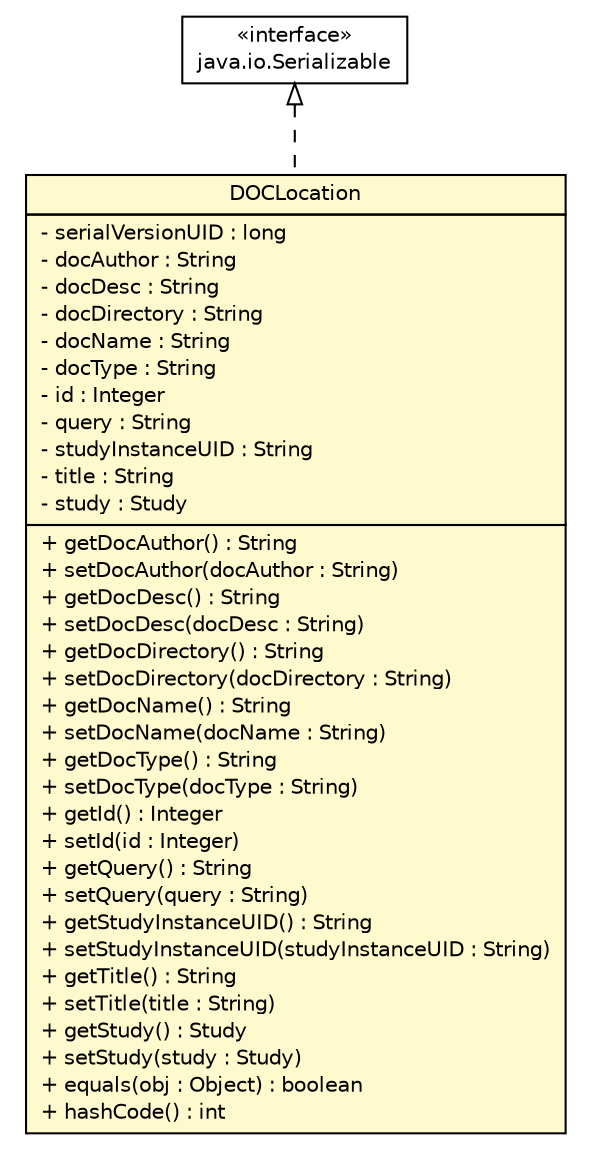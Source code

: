 #!/usr/local/bin/dot
#
# Class diagram 
# Generated by UmlGraph version 4.8 (http://www.spinellis.gr/sw/umlgraph)
#

digraph G {
	edge [fontname="Helvetica",fontsize=10,labelfontname="Helvetica",labelfontsize=10];
	node [fontname="Helvetica",fontsize=10,shape=plaintext];
	// gov.nih.nci.ncia.updateabledomain.DOCLocation
	c58035 [label=<<table border="0" cellborder="1" cellspacing="0" cellpadding="2" port="p" bgcolor="lemonChiffon" href="./DOCLocation.html">
		<tr><td><table border="0" cellspacing="0" cellpadding="1">
			<tr><td> DOCLocation </td></tr>
		</table></td></tr>
		<tr><td><table border="0" cellspacing="0" cellpadding="1">
			<tr><td align="left"> - serialVersionUID : long </td></tr>
			<tr><td align="left"> - docAuthor : String </td></tr>
			<tr><td align="left"> - docDesc : String </td></tr>
			<tr><td align="left"> - docDirectory : String </td></tr>
			<tr><td align="left"> - docName : String </td></tr>
			<tr><td align="left"> - docType : String </td></tr>
			<tr><td align="left"> - id : Integer </td></tr>
			<tr><td align="left"> - query : String </td></tr>
			<tr><td align="left"> - studyInstanceUID : String </td></tr>
			<tr><td align="left"> - title : String </td></tr>
			<tr><td align="left"> - study : Study </td></tr>
		</table></td></tr>
		<tr><td><table border="0" cellspacing="0" cellpadding="1">
			<tr><td align="left"> + getDocAuthor() : String </td></tr>
			<tr><td align="left"> + setDocAuthor(docAuthor : String) </td></tr>
			<tr><td align="left"> + getDocDesc() : String </td></tr>
			<tr><td align="left"> + setDocDesc(docDesc : String) </td></tr>
			<tr><td align="left"> + getDocDirectory() : String </td></tr>
			<tr><td align="left"> + setDocDirectory(docDirectory : String) </td></tr>
			<tr><td align="left"> + getDocName() : String </td></tr>
			<tr><td align="left"> + setDocName(docName : String) </td></tr>
			<tr><td align="left"> + getDocType() : String </td></tr>
			<tr><td align="left"> + setDocType(docType : String) </td></tr>
			<tr><td align="left"> + getId() : Integer </td></tr>
			<tr><td align="left"> + setId(id : Integer) </td></tr>
			<tr><td align="left"> + getQuery() : String </td></tr>
			<tr><td align="left"> + setQuery(query : String) </td></tr>
			<tr><td align="left"> + getStudyInstanceUID() : String </td></tr>
			<tr><td align="left"> + setStudyInstanceUID(studyInstanceUID : String) </td></tr>
			<tr><td align="left"> + getTitle() : String </td></tr>
			<tr><td align="left"> + setTitle(title : String) </td></tr>
			<tr><td align="left"> + getStudy() : Study </td></tr>
			<tr><td align="left"> + setStudy(study : Study) </td></tr>
			<tr><td align="left"> + equals(obj : Object) : boolean </td></tr>
			<tr><td align="left"> + hashCode() : int </td></tr>
		</table></td></tr>
		</table>>, fontname="Helvetica", fontcolor="black", fontsize=10.0];
	//gov.nih.nci.ncia.updateabledomain.DOCLocation implements java.io.Serializable
	c58085:p -> c58035:p [dir=back,arrowtail=empty,style=dashed];
	// java.io.Serializable
	c58085 [label=<<table border="0" cellborder="1" cellspacing="0" cellpadding="2" port="p" href="http://java.sun.com/j2se/1.4.2/docs/api/java/io/Serializable.html">
		<tr><td><table border="0" cellspacing="0" cellpadding="1">
			<tr><td> &laquo;interface&raquo; </td></tr>
			<tr><td> java.io.Serializable </td></tr>
		</table></td></tr>
		</table>>, fontname="Helvetica", fontcolor="black", fontsize=10.0];
}

